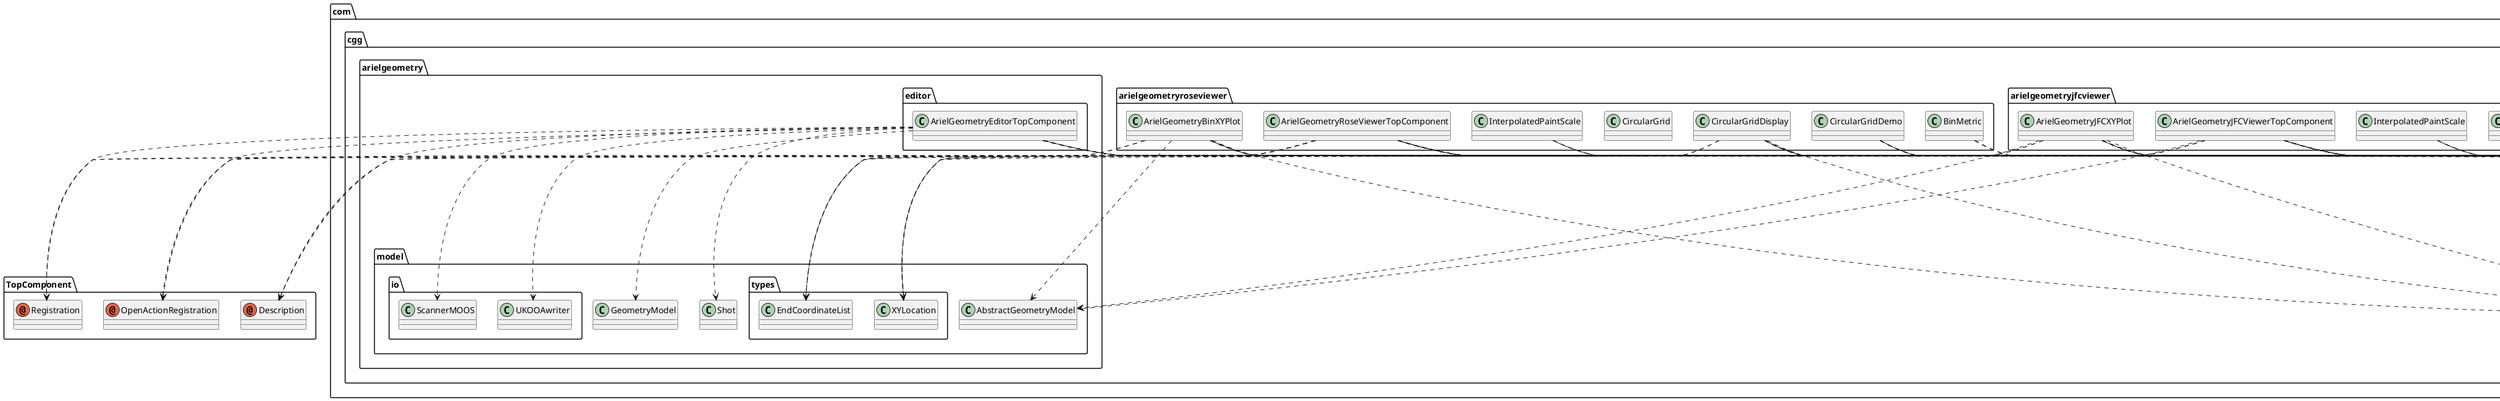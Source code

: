 @startuml
annotation TopComponent.Description
annotation TopComponent.OpenActionRegistration
annotation TopComponent.Registration
annotation java.lang.Override
annotation java.lang.SuppressWarnings
annotation org.netbeans.api.settings.ConvertAsProperties
annotation org.openide.awt.ActionID
annotation org.openide.awt.ActionReference
annotation org.openide.util.NbBundle.Messages
class arieleditingpanel.ArielEditingPanel
class arieleditingpanel.CalibrateForm
class arieleditingpanel.MarinasPositionsCalculator
class arieleditingpanel.Node
class arieleditingpanel.TrajectoryNode
class arieleditingpanel.WayPointEditingPanel
class com.cgg.arielgeometry.editor.ArielGeometryEditorTopComponent
class com.cgg.arielgeometry.model.AbstractGeometryModel
class com.cgg.arielgeometry.model.GeometryModel
class com.cgg.arielgeometry.model.Shot
class com.cgg.arielgeometry.model.io.ScannerMOOS
class com.cgg.arielgeometry.model.io.UKOOAwriter
class com.cgg.arielgeometry.model.types.EndCoordinateList
class com.cgg.arielgeometry.model.types.XYLocation
class com.cgg.arielgeometryjfcviewer.ArielGeometryJFCViewerTopComponent
class com.cgg.arielgeometryjfcviewer.ArielGeometryJFCXYPlot
class com.cgg.arielgeometryjfcviewer.EditingPanel
class com.cgg.arielgeometryjfcviewer.InterpolatedPaintScale
class com.cgg.arielgeometryroseviewer.ArielGeometryBinXYPlot
class com.cgg.arielgeometryroseviewer.ArielGeometryRoseViewerTopComponent
class com.cgg.arielgeometryroseviewer.BinMetric
class com.cgg.arielgeometryroseviewer.CircularGrid
class com.cgg.arielgeometryroseviewer.CircularGridDemo
class com.cgg.arielgeometryroseviewer.CircularGridDisplay
class com.cgg.arielgeometryroseviewer.InterpolatedPaintScale
class java.awt.BorderLayout
class java.awt.Color
class java.awt.Dimension
class java.awt.Font
class java.awt.Graphics
class java.awt.Graphics2D
class java.awt.GridLayout
class java.awt.Paint
class java.awt.Point
class java.awt.Rectangle
class java.awt.event.ActionEvent
class java.awt.event.ActionListener
class java.awt.event.MouseEvent
class java.awt.event.MouseWheelEvent
class java.awt.event.WindowAdapter
class java.awt.event.WindowEvent
class java.awt.event.WindowListener
class java.awt.geom.AffineTransform
class java.awt.geom.Line2D
class java.awt.geom.Rectangle2D
class java.awt.image.BufferedImage
class java.io.File
class java.io.FileNotFoundException
class java.io.IOException
class java.io.PrintStream
class java.nio.file.Files
class java.util.ArrayList
class java.util.Collection
class java.util.HashMap
class java.util.List
class java.util.Map
class java.util.logging.Level
class java.util.logging.Logger
class javax.imageio.ImageIO
class javax.swing.JButton
class javax.swing.JComponent
class javax.swing.JDialog
class javax.swing.JFileChooser
class javax.swing.JFrame
class javax.swing.JLabel
class javax.swing.JPanel
class javax.swing.JScrollPane
class javax.swing.JTextField
class javax.swing.RepaintManager
class javax.swing.filechooser.FileNameExtensionFilter
class org.jfree.chart.ChartFactory
class org.jfree.chart.ChartMouseEvent
class org.jfree.chart.ChartMouseListener
class org.jfree.chart.ChartPanel
class org.jfree.chart.JFreeChart
class org.jfree.chart.annotations.XYDataImageAnnotation
class org.jfree.chart.axis.AxisLocation
class org.jfree.chart.axis.NumberAxis
class org.jfree.chart.axis.ValueAxis
class org.jfree.chart.block.BlockBorder
class org.jfree.chart.entity.ChartEntity
class org.jfree.chart.entity.XYItemEntity
class org.jfree.chart.plot.Plot
class org.jfree.chart.plot.PlotOrientation
class org.jfree.chart.plot.XYPlot
class org.jfree.chart.renderer.xy.XYBlockRenderer
class org.jfree.chart.title.PaintScaleLegend
class org.jfree.data.xy.DefaultXYZDataset
class org.jfree.data.xy.XYDataset
class org.jfree.data.xy.XYZDataset
class org.jfree.ui.Layer
class org.jfree.ui.RectangleEdge
class org.jfree.ui.RectangleInsets
class org.openide.util.LookupEvent
class org.openide.util.lookup.AbstractLookup
class org.openide.util.lookup.InstanceContent
class org.openide.windows.TopComponent
interface java.awt.event.MouseListener
interface java.awt.event.MouseMotionListener
interface java.awt.event.MouseWheelListener
interface org.jfree.chart.renderer.PaintScale
interface org.openide.util.LookupListener
arieleditingpanel.ArielEditingPanel ..> java.lang.Override
arieleditingpanel.ArielEditingPanel ..> java.awt.event.WindowAdapter
arieleditingpanel.ArielEditingPanel ..> java.awt.event.WindowEvent
arieleditingpanel.ArielEditingPanel ..> java.awt.event.WindowListener
arieleditingpanel.ArielEditingPanel --|> javax.swing.JFrame
arieleditingpanel.CalibrateForm ..> java.lang.SuppressWarnings
arieleditingpanel.CalibrateForm ..> javax.swing.JDialog
arieleditingpanel.CalibrateForm ..> javax.swing.JFrame
arieleditingpanel.CalibrateForm --|> javax.swing.JPanel
arieleditingpanel.MarinasPositionsCalculator ..> java.awt.Point
arieleditingpanel.MarinasPositionsCalculator ..> java.util.ArrayList
arieleditingpanel.MarinasPositionsCalculator ..> java.util.HashMap
arieleditingpanel.MarinasPositionsCalculator ..> java.util.List
arieleditingpanel.MarinasPositionsCalculator ..> java.util.Map
arieleditingpanel.Node ..> java.awt.Point
arieleditingpanel.WayPointEditingPanel ..> java.lang.Override
arieleditingpanel.WayPointEditingPanel ..> java.awt.Color
arieleditingpanel.WayPointEditingPanel ..> java.awt.Dimension
arieleditingpanel.WayPointEditingPanel ..> java.awt.Graphics
arieleditingpanel.WayPointEditingPanel ..> java.awt.Graphics2D
arieleditingpanel.WayPointEditingPanel ..> java.awt.Point
arieleditingpanel.WayPointEditingPanel ..> java.awt.Rectangle
arieleditingpanel.WayPointEditingPanel ..> java.awt.event.ActionEvent
arieleditingpanel.WayPointEditingPanel ..> java.awt.event.ActionListener
arieleditingpanel.WayPointEditingPanel ..> java.awt.event.MouseEvent
arieleditingpanel.WayPointEditingPanel ..> java.awt.event.MouseWheelEvent
arieleditingpanel.WayPointEditingPanel ..> java.awt.geom.AffineTransform
arieleditingpanel.WayPointEditingPanel ..> java.awt.image.BufferedImage
arieleditingpanel.WayPointEditingPanel ..> java.io.File
arieleditingpanel.WayPointEditingPanel ..> java.io.FileNotFoundException
arieleditingpanel.WayPointEditingPanel ..> java.io.IOException
arieleditingpanel.WayPointEditingPanel ..> java.io.PrintStream
arieleditingpanel.WayPointEditingPanel ..> java.nio.file.Files
arieleditingpanel.WayPointEditingPanel ..> java.util.ArrayList
arieleditingpanel.WayPointEditingPanel ..> java.util.List
arieleditingpanel.WayPointEditingPanel ..> java.util.Map
arieleditingpanel.WayPointEditingPanel ..> java.util.logging.Level
arieleditingpanel.WayPointEditingPanel ..> java.util.logging.Logger
arieleditingpanel.WayPointEditingPanel ..> javax.imageio.ImageIO
arieleditingpanel.WayPointEditingPanel ..> javax.swing.JButton
arieleditingpanel.WayPointEditingPanel ..> javax.swing.JDialog
arieleditingpanel.WayPointEditingPanel ..> javax.swing.JFileChooser
arieleditingpanel.WayPointEditingPanel ..> javax.swing.JLabel
arieleditingpanel.WayPointEditingPanel --|> javax.swing.JPanel
arieleditingpanel.WayPointEditingPanel ..> javax.swing.JTextField
arieleditingpanel.WayPointEditingPanel ..> javax.swing.filechooser.FileNameExtensionFilter
arieleditingpanel.WayPointEditingPanel --|> java.awt.event.MouseListener
arieleditingpanel.WayPointEditingPanel --|> java.awt.event.MouseMotionListener
arieleditingpanel.WayPointEditingPanel --|> java.awt.event.MouseWheelListener
com.cgg.arielgeometry.editor.ArielGeometryEditorTopComponent ..> TopComponent.Description
com.cgg.arielgeometry.editor.ArielGeometryEditorTopComponent ..> TopComponent.OpenActionRegistration
com.cgg.arielgeometry.editor.ArielGeometryEditorTopComponent ..> TopComponent.Registration
com.cgg.arielgeometry.editor.ArielGeometryEditorTopComponent ..> java.lang.Override
com.cgg.arielgeometry.editor.ArielGeometryEditorTopComponent ..> org.netbeans.api.settings.ConvertAsProperties
com.cgg.arielgeometry.editor.ArielGeometryEditorTopComponent ..> org.openide.awt.ActionID
com.cgg.arielgeometry.editor.ArielGeometryEditorTopComponent ..> org.openide.awt.ActionReference
com.cgg.arielgeometry.editor.ArielGeometryEditorTopComponent ..> org.openide.util.NbBundle.Messages
com.cgg.arielgeometry.editor.ArielGeometryEditorTopComponent ..> com.cgg.arielgeometry.model.GeometryModel
com.cgg.arielgeometry.editor.ArielGeometryEditorTopComponent ..> com.cgg.arielgeometry.model.Shot
com.cgg.arielgeometry.editor.ArielGeometryEditorTopComponent ..> com.cgg.arielgeometry.model.io.ScannerMOOS
com.cgg.arielgeometry.editor.ArielGeometryEditorTopComponent ..> com.cgg.arielgeometry.model.io.UKOOAwriter
com.cgg.arielgeometry.editor.ArielGeometryEditorTopComponent ..> java.awt.event.WindowAdapter
com.cgg.arielgeometry.editor.ArielGeometryEditorTopComponent ..> java.awt.event.WindowEvent
com.cgg.arielgeometry.editor.ArielGeometryEditorTopComponent ..> java.awt.event.WindowListener
com.cgg.arielgeometry.editor.ArielGeometryEditorTopComponent ..> javax.swing.JFrame
com.cgg.arielgeometry.editor.ArielGeometryEditorTopComponent ..> org.openide.util.lookup.AbstractLookup
com.cgg.arielgeometry.editor.ArielGeometryEditorTopComponent ..> org.openide.util.lookup.InstanceContent
com.cgg.arielgeometry.editor.ArielGeometryEditorTopComponent --|> org.openide.windows.TopComponent
com.cgg.arielgeometryjfcviewer.ArielGeometryJFCViewerTopComponent ..> TopComponent.Description
com.cgg.arielgeometryjfcviewer.ArielGeometryJFCViewerTopComponent ..> TopComponent.OpenActionRegistration
com.cgg.arielgeometryjfcviewer.ArielGeometryJFCViewerTopComponent ..> TopComponent.Registration
com.cgg.arielgeometryjfcviewer.ArielGeometryJFCViewerTopComponent ..> java.lang.Override
com.cgg.arielgeometryjfcviewer.ArielGeometryJFCViewerTopComponent ..> org.netbeans.api.settings.ConvertAsProperties
com.cgg.arielgeometryjfcviewer.ArielGeometryJFCViewerTopComponent ..> org.openide.awt.ActionID
com.cgg.arielgeometryjfcviewer.ArielGeometryJFCViewerTopComponent ..> org.openide.awt.ActionReference
com.cgg.arielgeometryjfcviewer.ArielGeometryJFCViewerTopComponent ..> org.openide.util.NbBundle.Messages
com.cgg.arielgeometryjfcviewer.ArielGeometryJFCViewerTopComponent ..> com.cgg.arielgeometry.model.AbstractGeometryModel
com.cgg.arielgeometryjfcviewer.ArielGeometryJFCViewerTopComponent ..> java.awt.BorderLayout
com.cgg.arielgeometryjfcviewer.ArielGeometryJFCViewerTopComponent ..> java.util.Collection
com.cgg.arielgeometryjfcviewer.ArielGeometryJFCViewerTopComponent ..> javax.swing.JScrollPane
com.cgg.arielgeometryjfcviewer.ArielGeometryJFCViewerTopComponent ..> javax.swing.RepaintManager
com.cgg.arielgeometryjfcviewer.ArielGeometryJFCViewerTopComponent ..> org.openide.util.LookupEvent
com.cgg.arielgeometryjfcviewer.ArielGeometryJFCViewerTopComponent ..> org.openide.util.lookup.AbstractLookup
com.cgg.arielgeometryjfcviewer.ArielGeometryJFCViewerTopComponent ..> org.openide.util.lookup.InstanceContent
com.cgg.arielgeometryjfcviewer.ArielGeometryJFCViewerTopComponent --|> org.openide.windows.TopComponent
com.cgg.arielgeometryjfcviewer.ArielGeometryJFCViewerTopComponent --|> org.openide.util.LookupListener
com.cgg.arielgeometryjfcviewer.ArielGeometryJFCXYPlot ..> java.lang.Override
com.cgg.arielgeometryjfcviewer.ArielGeometryJFCXYPlot ..> com.cgg.arielgeometry.model.AbstractGeometryModel
com.cgg.arielgeometryjfcviewer.ArielGeometryJFCXYPlot ..> com.cgg.arielgeometry.model.types.EndCoordinateList
com.cgg.arielgeometryjfcviewer.ArielGeometryJFCXYPlot ..> com.cgg.arielgeometry.model.types.XYLocation
com.cgg.arielgeometryjfcviewer.ArielGeometryJFCXYPlot ..> java.awt.Color
com.cgg.arielgeometryjfcviewer.ArielGeometryJFCXYPlot ..> java.awt.Dimension
com.cgg.arielgeometryjfcviewer.ArielGeometryJFCXYPlot ..> java.awt.Font
com.cgg.arielgeometryjfcviewer.ArielGeometryJFCXYPlot ..> java.awt.Graphics
com.cgg.arielgeometryjfcviewer.ArielGeometryJFCXYPlot ..> java.awt.Graphics2D
com.cgg.arielgeometryjfcviewer.ArielGeometryJFCXYPlot ..> java.awt.GridLayout
com.cgg.arielgeometryjfcviewer.ArielGeometryJFCXYPlot ..> java.awt.geom.Line2D
com.cgg.arielgeometryjfcviewer.ArielGeometryJFCXYPlot ..> java.awt.image.BufferedImage
com.cgg.arielgeometryjfcviewer.ArielGeometryJFCXYPlot ..> java.io.File
com.cgg.arielgeometryjfcviewer.ArielGeometryJFCXYPlot ..> java.io.IOException
com.cgg.arielgeometryjfcviewer.ArielGeometryJFCXYPlot ..> java.util.List
com.cgg.arielgeometryjfcviewer.ArielGeometryJFCXYPlot ..> javax.imageio.ImageIO
com.cgg.arielgeometryjfcviewer.ArielGeometryJFCXYPlot --|> javax.swing.JPanel
com.cgg.arielgeometryjfcviewer.ArielGeometryJFCXYPlot ..> org.jfree.chart.ChartFactory
com.cgg.arielgeometryjfcviewer.ArielGeometryJFCXYPlot ..> org.jfree.chart.ChartMouseEvent
com.cgg.arielgeometryjfcviewer.ArielGeometryJFCXYPlot ..> org.jfree.chart.ChartMouseListener
com.cgg.arielgeometryjfcviewer.ArielGeometryJFCXYPlot ..> org.jfree.chart.ChartPanel
com.cgg.arielgeometryjfcviewer.ArielGeometryJFCXYPlot ..> org.jfree.chart.JFreeChart
com.cgg.arielgeometryjfcviewer.ArielGeometryJFCXYPlot ..> org.jfree.chart.annotations.XYDataImageAnnotation
com.cgg.arielgeometryjfcviewer.ArielGeometryJFCXYPlot ..> org.jfree.chart.axis.AxisLocation
com.cgg.arielgeometryjfcviewer.ArielGeometryJFCXYPlot ..> org.jfree.chart.axis.NumberAxis
com.cgg.arielgeometryjfcviewer.ArielGeometryJFCXYPlot ..> org.jfree.chart.axis.ValueAxis
com.cgg.arielgeometryjfcviewer.ArielGeometryJFCXYPlot ..> org.jfree.chart.block.BlockBorder
com.cgg.arielgeometryjfcviewer.ArielGeometryJFCXYPlot ..> org.jfree.chart.entity.ChartEntity
com.cgg.arielgeometryjfcviewer.ArielGeometryJFCXYPlot ..> org.jfree.chart.entity.XYItemEntity
com.cgg.arielgeometryjfcviewer.ArielGeometryJFCXYPlot ..> org.jfree.chart.plot.Plot
com.cgg.arielgeometryjfcviewer.ArielGeometryJFCXYPlot ..> org.jfree.chart.plot.PlotOrientation
com.cgg.arielgeometryjfcviewer.ArielGeometryJFCXYPlot ..> org.jfree.chart.plot.XYPlot
com.cgg.arielgeometryjfcviewer.ArielGeometryJFCXYPlot ..> org.jfree.chart.renderer.xy.XYBlockRenderer
com.cgg.arielgeometryjfcviewer.ArielGeometryJFCXYPlot ..> org.jfree.chart.title.PaintScaleLegend
com.cgg.arielgeometryjfcviewer.ArielGeometryJFCXYPlot ..> org.jfree.data.xy.DefaultXYZDataset
com.cgg.arielgeometryjfcviewer.ArielGeometryJFCXYPlot ..> org.jfree.data.xy.XYDataset
com.cgg.arielgeometryjfcviewer.ArielGeometryJFCXYPlot ..> org.jfree.data.xy.XYZDataset
com.cgg.arielgeometryjfcviewer.ArielGeometryJFCXYPlot ..> org.jfree.ui.Layer
com.cgg.arielgeometryjfcviewer.ArielGeometryJFCXYPlot ..> org.jfree.ui.RectangleEdge
com.cgg.arielgeometryjfcviewer.ArielGeometryJFCXYPlot ..> org.jfree.ui.RectangleInsets
com.cgg.arielgeometryjfcviewer.ArielGeometryJFCXYPlot ..> org.openide.util.lookup.InstanceContent
com.cgg.arielgeometryjfcviewer.ArielGeometryJFCXYPlot ..> org.jfree.chart.renderer.PaintScale
com.cgg.arielgeometryjfcviewer.EditingPanel ..> java.lang.Override
com.cgg.arielgeometryjfcviewer.EditingPanel ..> java.awt.Color
com.cgg.arielgeometryjfcviewer.EditingPanel ..> java.awt.Dimension
com.cgg.arielgeometryjfcviewer.EditingPanel ..> java.awt.Graphics
com.cgg.arielgeometryjfcviewer.EditingPanel ..> java.awt.Graphics2D
com.cgg.arielgeometryjfcviewer.EditingPanel ..> java.awt.Point
com.cgg.arielgeometryjfcviewer.EditingPanel ..> java.awt.Rectangle
com.cgg.arielgeometryjfcviewer.EditingPanel ..> java.awt.event.ActionEvent
com.cgg.arielgeometryjfcviewer.EditingPanel ..> java.awt.event.ActionListener
com.cgg.arielgeometryjfcviewer.EditingPanel ..> java.awt.event.MouseEvent
com.cgg.arielgeometryjfcviewer.EditingPanel ..> java.awt.event.MouseWheelEvent
com.cgg.arielgeometryjfcviewer.EditingPanel ..> java.awt.geom.AffineTransform
com.cgg.arielgeometryjfcviewer.EditingPanel ..> java.awt.image.BufferedImage
com.cgg.arielgeometryjfcviewer.EditingPanel ..> java.io.File
com.cgg.arielgeometryjfcviewer.EditingPanel ..> java.io.IOException
com.cgg.arielgeometryjfcviewer.EditingPanel ..> java.util.ArrayList
com.cgg.arielgeometryjfcviewer.EditingPanel ..> java.util.List
com.cgg.arielgeometryjfcviewer.EditingPanel ..> javax.imageio.ImageIO
com.cgg.arielgeometryjfcviewer.EditingPanel ..> javax.swing.JButton
com.cgg.arielgeometryjfcviewer.EditingPanel --|> javax.swing.JPanel
com.cgg.arielgeometryjfcviewer.EditingPanel --|> java.awt.event.MouseListener
com.cgg.arielgeometryjfcviewer.EditingPanel --|> java.awt.event.MouseMotionListener
com.cgg.arielgeometryjfcviewer.EditingPanel --|> java.awt.event.MouseWheelListener
com.cgg.arielgeometryjfcviewer.InterpolatedPaintScale ..> java.lang.Override
com.cgg.arielgeometryjfcviewer.InterpolatedPaintScale ..> java.awt.Color
com.cgg.arielgeometryjfcviewer.InterpolatedPaintScale ..> java.awt.Paint
com.cgg.arielgeometryjfcviewer.InterpolatedPaintScale --|> org.jfree.chart.renderer.PaintScale
com.cgg.arielgeometryroseviewer.ArielGeometryBinXYPlot ..> com.cgg.arielgeometry.model.AbstractGeometryModel
com.cgg.arielgeometryroseviewer.ArielGeometryBinXYPlot ..> com.cgg.arielgeometry.model.types.EndCoordinateList
com.cgg.arielgeometryroseviewer.ArielGeometryBinXYPlot ..> com.cgg.arielgeometry.model.types.XYLocation
com.cgg.arielgeometryroseviewer.ArielGeometryBinXYPlot ..> java.awt.Color
com.cgg.arielgeometryroseviewer.ArielGeometryBinXYPlot ..> java.awt.Dimension
com.cgg.arielgeometryroseviewer.ArielGeometryBinXYPlot ..> java.awt.Font
com.cgg.arielgeometryroseviewer.ArielGeometryBinXYPlot ..> java.util.List
com.cgg.arielgeometryroseviewer.ArielGeometryBinXYPlot --|> javax.swing.JPanel
com.cgg.arielgeometryroseviewer.ArielGeometryBinXYPlot ..> javax.swing.JScrollPane
com.cgg.arielgeometryroseviewer.ArielGeometryBinXYPlot ..> org.jfree.chart.ChartFactory
com.cgg.arielgeometryroseviewer.ArielGeometryBinXYPlot ..> org.jfree.chart.ChartPanel
com.cgg.arielgeometryroseviewer.ArielGeometryBinXYPlot ..> org.jfree.chart.JFreeChart
com.cgg.arielgeometryroseviewer.ArielGeometryBinXYPlot ..> org.jfree.chart.axis.AxisLocation
com.cgg.arielgeometryroseviewer.ArielGeometryBinXYPlot ..> org.jfree.chart.axis.NumberAxis
com.cgg.arielgeometryroseviewer.ArielGeometryBinXYPlot ..> org.jfree.chart.axis.ValueAxis
com.cgg.arielgeometryroseviewer.ArielGeometryBinXYPlot ..> org.jfree.chart.block.BlockBorder
com.cgg.arielgeometryroseviewer.ArielGeometryBinXYPlot ..> org.jfree.chart.plot.PlotOrientation
com.cgg.arielgeometryroseviewer.ArielGeometryBinXYPlot ..> org.jfree.chart.plot.XYPlot
com.cgg.arielgeometryroseviewer.ArielGeometryBinXYPlot ..> org.jfree.chart.renderer.xy.XYBlockRenderer
com.cgg.arielgeometryroseviewer.ArielGeometryBinXYPlot ..> org.jfree.chart.title.PaintScaleLegend
com.cgg.arielgeometryroseviewer.ArielGeometryBinXYPlot ..> org.jfree.data.xy.DefaultXYZDataset
com.cgg.arielgeometryroseviewer.ArielGeometryBinXYPlot ..> org.jfree.data.xy.XYDataset
com.cgg.arielgeometryroseviewer.ArielGeometryBinXYPlot ..> org.jfree.ui.RectangleEdge
com.cgg.arielgeometryroseviewer.ArielGeometryBinXYPlot ..> org.jfree.ui.RectangleInsets
com.cgg.arielgeometryroseviewer.ArielGeometryBinXYPlot ..> org.jfree.chart.renderer.PaintScale
com.cgg.arielgeometryroseviewer.ArielGeometryRoseViewerTopComponent ..> TopComponent.Description
com.cgg.arielgeometryroseviewer.ArielGeometryRoseViewerTopComponent ..> TopComponent.OpenActionRegistration
com.cgg.arielgeometryroseviewer.ArielGeometryRoseViewerTopComponent ..> TopComponent.Registration
com.cgg.arielgeometryroseviewer.ArielGeometryRoseViewerTopComponent ..> java.lang.Override
com.cgg.arielgeometryroseviewer.ArielGeometryRoseViewerTopComponent ..> org.netbeans.api.settings.ConvertAsProperties
com.cgg.arielgeometryroseviewer.ArielGeometryRoseViewerTopComponent ..> org.openide.awt.ActionID
com.cgg.arielgeometryroseviewer.ArielGeometryRoseViewerTopComponent ..> org.openide.awt.ActionReference
com.cgg.arielgeometryroseviewer.ArielGeometryRoseViewerTopComponent ..> org.openide.util.NbBundle.Messages
com.cgg.arielgeometryroseviewer.ArielGeometryRoseViewerTopComponent ..> com.cgg.arielgeometry.model.types.EndCoordinateList
com.cgg.arielgeometryroseviewer.ArielGeometryRoseViewerTopComponent ..> com.cgg.arielgeometry.model.types.XYLocation
com.cgg.arielgeometryroseviewer.ArielGeometryRoseViewerTopComponent ..> java.awt.BorderLayout
com.cgg.arielgeometryroseviewer.ArielGeometryRoseViewerTopComponent ..> java.awt.GridLayout
com.cgg.arielgeometryroseviewer.ArielGeometryRoseViewerTopComponent ..> java.util.Collection
com.cgg.arielgeometryroseviewer.ArielGeometryRoseViewerTopComponent ..> java.util.List
com.cgg.arielgeometryroseviewer.ArielGeometryRoseViewerTopComponent ..> javax.swing.JScrollPane
com.cgg.arielgeometryroseviewer.ArielGeometryRoseViewerTopComponent ..> javax.swing.RepaintManager
com.cgg.arielgeometryroseviewer.ArielGeometryRoseViewerTopComponent ..> org.openide.util.LookupEvent
com.cgg.arielgeometryroseviewer.ArielGeometryRoseViewerTopComponent ..> org.openide.util.lookup.AbstractLookup
com.cgg.arielgeometryroseviewer.ArielGeometryRoseViewerTopComponent ..> org.openide.util.lookup.InstanceContent
com.cgg.arielgeometryroseviewer.ArielGeometryRoseViewerTopComponent --|> org.openide.windows.TopComponent
com.cgg.arielgeometryroseviewer.ArielGeometryRoseViewerTopComponent --|> org.openide.util.LookupListener
com.cgg.arielgeometryroseviewer.BinMetric ..> java.awt.Color
com.cgg.arielgeometryroseviewer.BinMetric ..> java.awt.image.BufferedImage
com.cgg.arielgeometryroseviewer.BinMetric ..> java.io.File
com.cgg.arielgeometryroseviewer.BinMetric ..> java.io.IOException
com.cgg.arielgeometryroseviewer.BinMetric ..> javax.imageio.ImageIO
com.cgg.arielgeometryroseviewer.CircularGridDemo ..> java.lang.Override
com.cgg.arielgeometryroseviewer.CircularGridDemo ..> java.awt.Color
com.cgg.arielgeometryroseviewer.CircularGridDemo ..> java.awt.Dimension
com.cgg.arielgeometryroseviewer.CircularGridDemo ..> java.awt.Graphics
com.cgg.arielgeometryroseviewer.CircularGridDemo ..> java.awt.Graphics2D
com.cgg.arielgeometryroseviewer.CircularGridDemo ..> java.awt.image.BufferedImage
com.cgg.arielgeometryroseviewer.CircularGridDemo --|> javax.swing.JComponent
com.cgg.arielgeometryroseviewer.CircularGridDemo ..> javax.swing.JFrame
com.cgg.arielgeometryroseviewer.CircularGridDisplay ..> java.lang.Override
com.cgg.arielgeometryroseviewer.CircularGridDisplay ..> com.cgg.arielgeometry.model.types.EndCoordinateList
com.cgg.arielgeometryroseviewer.CircularGridDisplay ..> com.cgg.arielgeometry.model.types.XYLocation
com.cgg.arielgeometryroseviewer.CircularGridDisplay ..> java.awt.Color
com.cgg.arielgeometryroseviewer.CircularGridDisplay ..> java.awt.Dimension
com.cgg.arielgeometryroseviewer.CircularGridDisplay ..> java.awt.Font
com.cgg.arielgeometryroseviewer.CircularGridDisplay ..> java.awt.Graphics
com.cgg.arielgeometryroseviewer.CircularGridDisplay ..> java.awt.Graphics2D
com.cgg.arielgeometryroseviewer.CircularGridDisplay ..> java.awt.geom.Rectangle2D
com.cgg.arielgeometryroseviewer.CircularGridDisplay ..> java.awt.image.BufferedImage
com.cgg.arielgeometryroseviewer.CircularGridDisplay ..> java.util.List
com.cgg.arielgeometryroseviewer.CircularGridDisplay --|> javax.swing.JComponent
com.cgg.arielgeometryroseviewer.CircularGridDisplay ..> javax.swing.JFrame
com.cgg.arielgeometryroseviewer.CircularGridDisplay ..> org.jfree.chart.axis.NumberAxis
com.cgg.arielgeometryroseviewer.CircularGridDisplay ..> org.jfree.chart.block.BlockBorder
com.cgg.arielgeometryroseviewer.CircularGridDisplay ..> org.jfree.chart.title.PaintScaleLegend
com.cgg.arielgeometryroseviewer.CircularGridDisplay ..> org.jfree.ui.RectangleEdge
com.cgg.arielgeometryroseviewer.CircularGridDisplay ..> org.jfree.ui.RectangleInsets
com.cgg.arielgeometryroseviewer.CircularGridDisplay ..> org.jfree.chart.renderer.PaintScale
com.cgg.arielgeometryroseviewer.InterpolatedPaintScale ..> java.lang.Override
com.cgg.arielgeometryroseviewer.InterpolatedPaintScale ..> java.awt.Color
com.cgg.arielgeometryroseviewer.InterpolatedPaintScale ..> java.awt.Paint
com.cgg.arielgeometryroseviewer.InterpolatedPaintScale --|> org.jfree.chart.renderer.PaintScale
@enduml